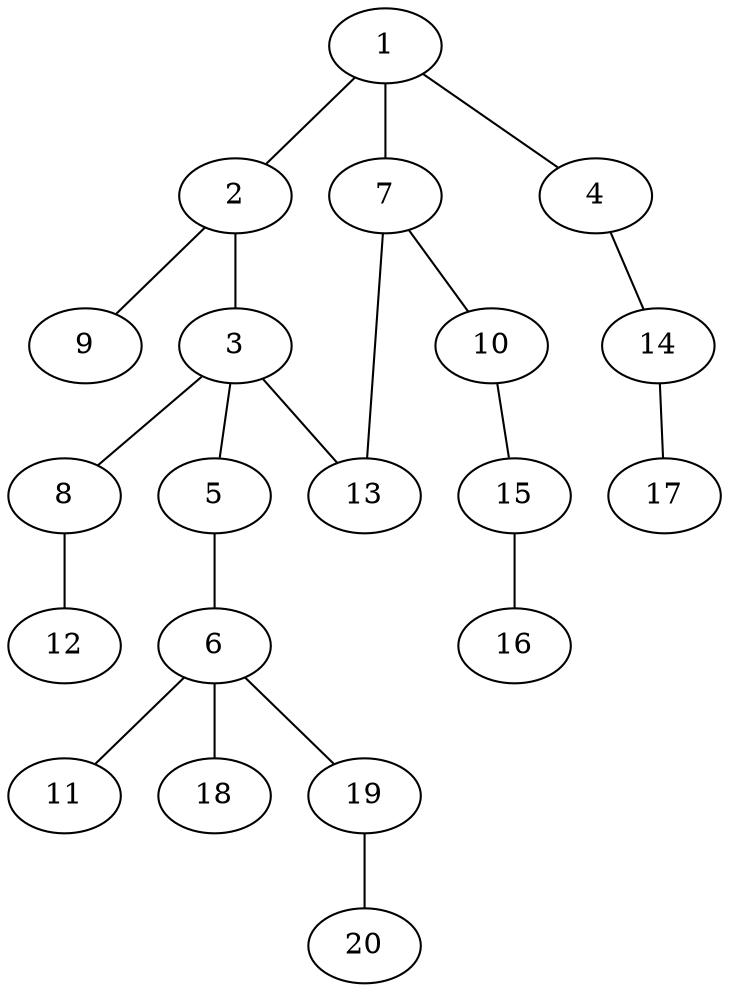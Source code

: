graph graphname {1--2
1--4
1--7
2--3
2--9
3--5
3--8
3--13
4--14
5--6
6--11
6--18
6--19
7--10
7--13
8--12
10--15
14--17
15--16
19--20
}